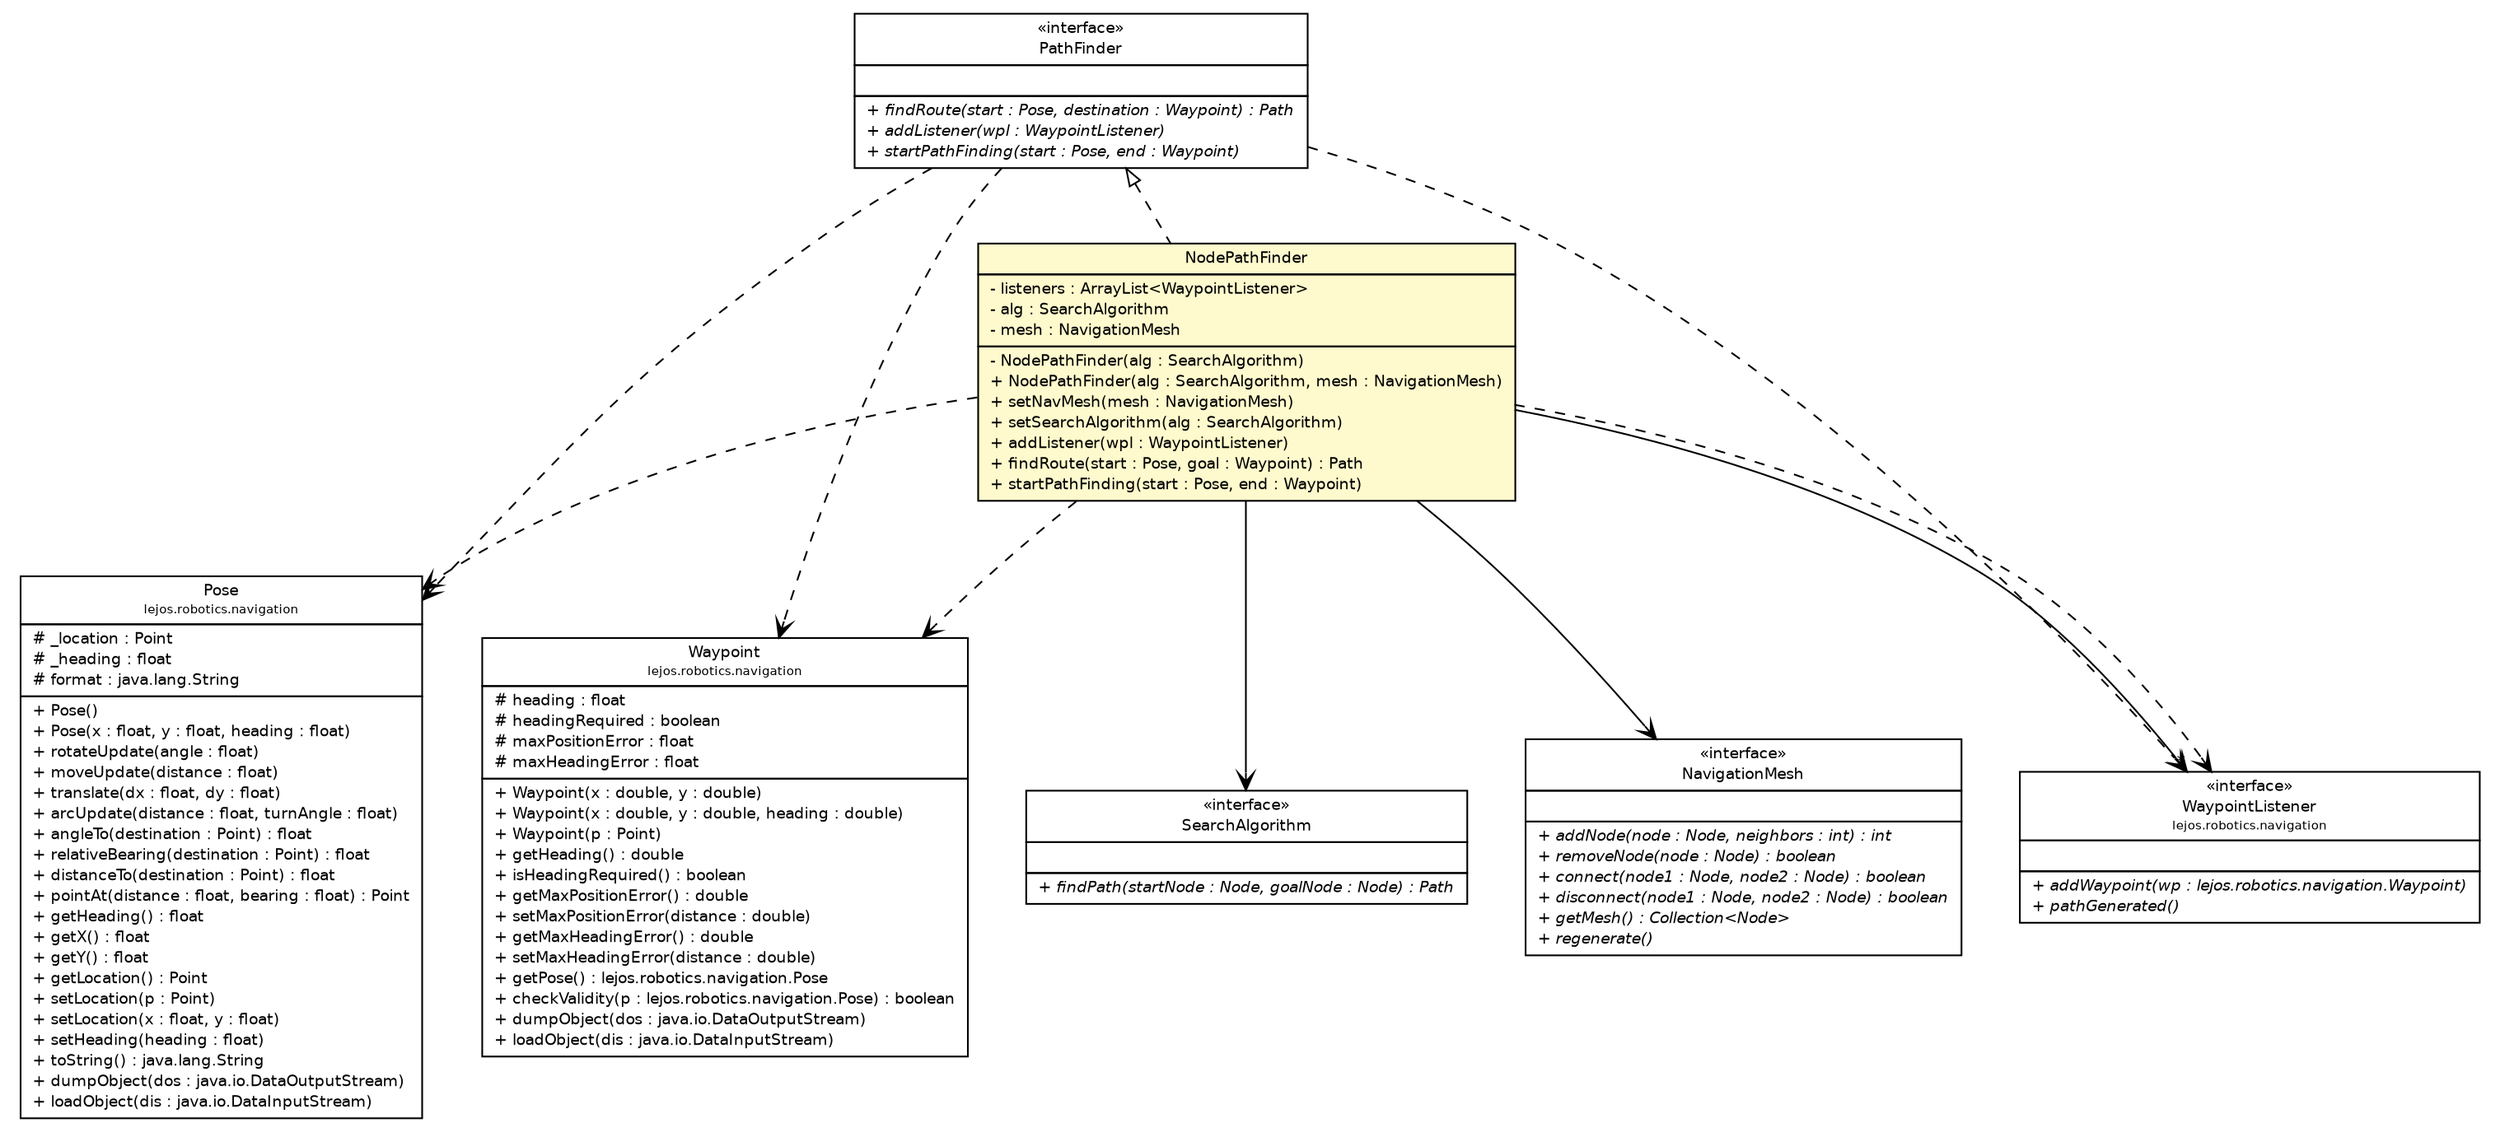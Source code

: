 #!/usr/local/bin/dot
#
# Class diagram 
# Generated by UMLGraph version R5_6-24-gf6e263 (http://www.umlgraph.org/)
#

digraph G {
	edge [fontname="Helvetica",fontsize=10,labelfontname="Helvetica",labelfontsize=10];
	node [fontname="Helvetica",fontsize=10,shape=plaintext];
	nodesep=0.25;
	ranksep=0.5;
	// lejos.robotics.navigation.Pose
	c2853 [label=<<table title="lejos.robotics.navigation.Pose" border="0" cellborder="1" cellspacing="0" cellpadding="2" port="p" href="../navigation/Pose.html">
		<tr><td><table border="0" cellspacing="0" cellpadding="1">
<tr><td align="center" balign="center"> Pose </td></tr>
<tr><td align="center" balign="center"><font point-size="7.0"> lejos.robotics.navigation </font></td></tr>
		</table></td></tr>
		<tr><td><table border="0" cellspacing="0" cellpadding="1">
<tr><td align="left" balign="left"> # _location : Point </td></tr>
<tr><td align="left" balign="left"> # _heading : float </td></tr>
<tr><td align="left" balign="left"> # format : java.lang.String </td></tr>
		</table></td></tr>
		<tr><td><table border="0" cellspacing="0" cellpadding="1">
<tr><td align="left" balign="left"> + Pose() </td></tr>
<tr><td align="left" balign="left"> + Pose(x : float, y : float, heading : float) </td></tr>
<tr><td align="left" balign="left"> + rotateUpdate(angle : float) </td></tr>
<tr><td align="left" balign="left"> + moveUpdate(distance : float) </td></tr>
<tr><td align="left" balign="left"> + translate(dx : float, dy : float) </td></tr>
<tr><td align="left" balign="left"> + arcUpdate(distance : float, turnAngle : float) </td></tr>
<tr><td align="left" balign="left"> + angleTo(destination : Point) : float </td></tr>
<tr><td align="left" balign="left"> + relativeBearing(destination : Point) : float </td></tr>
<tr><td align="left" balign="left"> + distanceTo(destination : Point) : float </td></tr>
<tr><td align="left" balign="left"> + pointAt(distance : float, bearing : float) : Point </td></tr>
<tr><td align="left" balign="left"> + getHeading() : float </td></tr>
<tr><td align="left" balign="left"> + getX() : float </td></tr>
<tr><td align="left" balign="left"> + getY() : float </td></tr>
<tr><td align="left" balign="left"> + getLocation() : Point </td></tr>
<tr><td align="left" balign="left"> + setLocation(p : Point) </td></tr>
<tr><td align="left" balign="left"> + setLocation(x : float, y : float) </td></tr>
<tr><td align="left" balign="left"> + setHeading(heading : float) </td></tr>
<tr><td align="left" balign="left"> + toString() : java.lang.String </td></tr>
<tr><td align="left" balign="left"> + dumpObject(dos : java.io.DataOutputStream) </td></tr>
<tr><td align="left" balign="left"> + loadObject(dis : java.io.DataInputStream) </td></tr>
		</table></td></tr>
		</table>>, URL="../navigation/Pose.html", fontname="Helvetica", fontcolor="black", fontsize=9.0];
	// lejos.robotics.navigation.Waypoint
	c2855 [label=<<table title="lejos.robotics.navigation.Waypoint" border="0" cellborder="1" cellspacing="0" cellpadding="2" port="p" href="../navigation/Waypoint.html">
		<tr><td><table border="0" cellspacing="0" cellpadding="1">
<tr><td align="center" balign="center"> Waypoint </td></tr>
<tr><td align="center" balign="center"><font point-size="7.0"> lejos.robotics.navigation </font></td></tr>
		</table></td></tr>
		<tr><td><table border="0" cellspacing="0" cellpadding="1">
<tr><td align="left" balign="left"> # heading : float </td></tr>
<tr><td align="left" balign="left"> # headingRequired : boolean </td></tr>
<tr><td align="left" balign="left"> # maxPositionError : float </td></tr>
<tr><td align="left" balign="left"> # maxHeadingError : float </td></tr>
		</table></td></tr>
		<tr><td><table border="0" cellspacing="0" cellpadding="1">
<tr><td align="left" balign="left"> + Waypoint(x : double, y : double) </td></tr>
<tr><td align="left" balign="left"> + Waypoint(x : double, y : double, heading : double) </td></tr>
<tr><td align="left" balign="left"> + Waypoint(p : Point) </td></tr>
<tr><td align="left" balign="left"> + getHeading() : double </td></tr>
<tr><td align="left" balign="left"> + isHeadingRequired() : boolean </td></tr>
<tr><td align="left" balign="left"> + getMaxPositionError() : double </td></tr>
<tr><td align="left" balign="left"> + setMaxPositionError(distance : double) </td></tr>
<tr><td align="left" balign="left"> + getMaxHeadingError() : double </td></tr>
<tr><td align="left" balign="left"> + setMaxHeadingError(distance : double) </td></tr>
<tr><td align="left" balign="left"> + getPose() : lejos.robotics.navigation.Pose </td></tr>
<tr><td align="left" balign="left"> + checkValidity(p : lejos.robotics.navigation.Pose) : boolean </td></tr>
<tr><td align="left" balign="left"> + dumpObject(dos : java.io.DataOutputStream) </td></tr>
<tr><td align="left" balign="left"> + loadObject(dis : java.io.DataInputStream) </td></tr>
		</table></td></tr>
		</table>>, URL="../navigation/Waypoint.html", fontname="Helvetica", fontcolor="black", fontsize=9.0];
	// lejos.robotics.navigation.WaypointListener
	c2856 [label=<<table title="lejos.robotics.navigation.WaypointListener" border="0" cellborder="1" cellspacing="0" cellpadding="2" port="p" href="../navigation/WaypointListener.html">
		<tr><td><table border="0" cellspacing="0" cellpadding="1">
<tr><td align="center" balign="center"> &#171;interface&#187; </td></tr>
<tr><td align="center" balign="center"> WaypointListener </td></tr>
<tr><td align="center" balign="center"><font point-size="7.0"> lejos.robotics.navigation </font></td></tr>
		</table></td></tr>
		<tr><td><table border="0" cellspacing="0" cellpadding="1">
<tr><td align="left" balign="left">  </td></tr>
		</table></td></tr>
		<tr><td><table border="0" cellspacing="0" cellpadding="1">
<tr><td align="left" balign="left"><font face="Helvetica-Oblique" point-size="9.0"> + addWaypoint(wp : lejos.robotics.navigation.Waypoint) </font></td></tr>
<tr><td align="left" balign="left"><font face="Helvetica-Oblique" point-size="9.0"> + pathGenerated() </font></td></tr>
		</table></td></tr>
		</table>>, URL="../navigation/WaypointListener.html", fontname="Helvetica", fontcolor="black", fontsize=9.0];
	// lejos.robotics.pathfinding.NavigationMesh
	c2872 [label=<<table title="lejos.robotics.pathfinding.NavigationMesh" border="0" cellborder="1" cellspacing="0" cellpadding="2" port="p" href="./NavigationMesh.html">
		<tr><td><table border="0" cellspacing="0" cellpadding="1">
<tr><td align="center" balign="center"> &#171;interface&#187; </td></tr>
<tr><td align="center" balign="center"> NavigationMesh </td></tr>
		</table></td></tr>
		<tr><td><table border="0" cellspacing="0" cellpadding="1">
<tr><td align="left" balign="left">  </td></tr>
		</table></td></tr>
		<tr><td><table border="0" cellspacing="0" cellpadding="1">
<tr><td align="left" balign="left"><font face="Helvetica-Oblique" point-size="9.0"> + addNode(node : Node, neighbors : int) : int </font></td></tr>
<tr><td align="left" balign="left"><font face="Helvetica-Oblique" point-size="9.0"> + removeNode(node : Node) : boolean </font></td></tr>
<tr><td align="left" balign="left"><font face="Helvetica-Oblique" point-size="9.0"> + connect(node1 : Node, node2 : Node) : boolean </font></td></tr>
<tr><td align="left" balign="left"><font face="Helvetica-Oblique" point-size="9.0"> + disconnect(node1 : Node, node2 : Node) : boolean </font></td></tr>
<tr><td align="left" balign="left"><font face="Helvetica-Oblique" point-size="9.0"> + getMesh() : Collection&lt;Node&gt; </font></td></tr>
<tr><td align="left" balign="left"><font face="Helvetica-Oblique" point-size="9.0"> + regenerate() </font></td></tr>
		</table></td></tr>
		</table>>, URL="./NavigationMesh.html", fontname="Helvetica", fontcolor="black", fontsize=9.0];
	// lejos.robotics.pathfinding.NodePathFinder
	c2874 [label=<<table title="lejos.robotics.pathfinding.NodePathFinder" border="0" cellborder="1" cellspacing="0" cellpadding="2" port="p" bgcolor="lemonChiffon" href="./NodePathFinder.html">
		<tr><td><table border="0" cellspacing="0" cellpadding="1">
<tr><td align="center" balign="center"> NodePathFinder </td></tr>
		</table></td></tr>
		<tr><td><table border="0" cellspacing="0" cellpadding="1">
<tr><td align="left" balign="left"> - listeners : ArrayList&lt;WaypointListener&gt; </td></tr>
<tr><td align="left" balign="left"> - alg : SearchAlgorithm </td></tr>
<tr><td align="left" balign="left"> - mesh : NavigationMesh </td></tr>
		</table></td></tr>
		<tr><td><table border="0" cellspacing="0" cellpadding="1">
<tr><td align="left" balign="left"> - NodePathFinder(alg : SearchAlgorithm) </td></tr>
<tr><td align="left" balign="left"> + NodePathFinder(alg : SearchAlgorithm, mesh : NavigationMesh) </td></tr>
<tr><td align="left" balign="left"> + setNavMesh(mesh : NavigationMesh) </td></tr>
<tr><td align="left" balign="left"> + setSearchAlgorithm(alg : SearchAlgorithm) </td></tr>
<tr><td align="left" balign="left"> + addListener(wpl : WaypointListener) </td></tr>
<tr><td align="left" balign="left"> + findRoute(start : Pose, goal : Waypoint) : Path </td></tr>
<tr><td align="left" balign="left"> + startPathFinding(start : Pose, end : Waypoint) </td></tr>
		</table></td></tr>
		</table>>, URL="./NodePathFinder.html", fontname="Helvetica", fontcolor="black", fontsize=9.0];
	// lejos.robotics.pathfinding.PathFinder
	c2876 [label=<<table title="lejos.robotics.pathfinding.PathFinder" border="0" cellborder="1" cellspacing="0" cellpadding="2" port="p" href="./PathFinder.html">
		<tr><td><table border="0" cellspacing="0" cellpadding="1">
<tr><td align="center" balign="center"> &#171;interface&#187; </td></tr>
<tr><td align="center" balign="center"> PathFinder </td></tr>
		</table></td></tr>
		<tr><td><table border="0" cellspacing="0" cellpadding="1">
<tr><td align="left" balign="left">  </td></tr>
		</table></td></tr>
		<tr><td><table border="0" cellspacing="0" cellpadding="1">
<tr><td align="left" balign="left"><font face="Helvetica-Oblique" point-size="9.0"> + findRoute(start : Pose, destination : Waypoint) : Path </font></td></tr>
<tr><td align="left" balign="left"><font face="Helvetica-Oblique" point-size="9.0"> + addListener(wpl : WaypointListener) </font></td></tr>
<tr><td align="left" balign="left"><font face="Helvetica-Oblique" point-size="9.0"> + startPathFinding(start : Pose, end : Waypoint) </font></td></tr>
		</table></td></tr>
		</table>>, URL="./PathFinder.html", fontname="Helvetica", fontcolor="black", fontsize=9.0];
	// lejos.robotics.pathfinding.SearchAlgorithm
	c2879 [label=<<table title="lejos.robotics.pathfinding.SearchAlgorithm" border="0" cellborder="1" cellspacing="0" cellpadding="2" port="p" href="./SearchAlgorithm.html">
		<tr><td><table border="0" cellspacing="0" cellpadding="1">
<tr><td align="center" balign="center"> &#171;interface&#187; </td></tr>
<tr><td align="center" balign="center"> SearchAlgorithm </td></tr>
		</table></td></tr>
		<tr><td><table border="0" cellspacing="0" cellpadding="1">
<tr><td align="left" balign="left">  </td></tr>
		</table></td></tr>
		<tr><td><table border="0" cellspacing="0" cellpadding="1">
<tr><td align="left" balign="left"><font face="Helvetica-Oblique" point-size="9.0"> + findPath(startNode : Node, goalNode : Node) : Path </font></td></tr>
		</table></td></tr>
		</table>>, URL="./SearchAlgorithm.html", fontname="Helvetica", fontcolor="black", fontsize=9.0];
	//lejos.robotics.pathfinding.NodePathFinder implements lejos.robotics.pathfinding.PathFinder
	c2876:p -> c2874:p [dir=back,arrowtail=empty,style=dashed];
	// lejos.robotics.pathfinding.NodePathFinder NAVASSOC lejos.robotics.navigation.WaypointListener
	c2874:p -> c2856:p [taillabel="", label="", headlabel="*", fontname="Helvetica", fontcolor="black", fontsize=10.0, color="black", arrowhead=open];
	// lejos.robotics.pathfinding.NodePathFinder NAVASSOC lejos.robotics.pathfinding.SearchAlgorithm
	c2874:p -> c2879:p [taillabel="", label="", headlabel="", fontname="Helvetica", fontcolor="black", fontsize=10.0, color="black", arrowhead=open];
	// lejos.robotics.pathfinding.NodePathFinder NAVASSOC lejos.robotics.pathfinding.NavigationMesh
	c2874:p -> c2872:p [taillabel="", label="", headlabel="", fontname="Helvetica", fontcolor="black", fontsize=10.0, color="black", arrowhead=open];
	// lejos.robotics.pathfinding.NodePathFinder DEPEND lejos.robotics.navigation.WaypointListener
	c2874:p -> c2856:p [taillabel="", label="", headlabel="", fontname="Helvetica", fontcolor="black", fontsize=10.0, color="black", arrowhead=open, style=dashed];
	// lejos.robotics.pathfinding.NodePathFinder DEPEND lejos.robotics.navigation.Pose
	c2874:p -> c2853:p [taillabel="", label="", headlabel="", fontname="Helvetica", fontcolor="black", fontsize=10.0, color="black", arrowhead=open, style=dashed];
	// lejos.robotics.pathfinding.NodePathFinder DEPEND lejos.robotics.navigation.Waypoint
	c2874:p -> c2855:p [taillabel="", label="", headlabel="", fontname="Helvetica", fontcolor="black", fontsize=10.0, color="black", arrowhead=open, style=dashed];
	// lejos.robotics.pathfinding.PathFinder DEPEND lejos.robotics.navigation.WaypointListener
	c2876:p -> c2856:p [taillabel="", label="", headlabel="", fontname="Helvetica", fontcolor="black", fontsize=10.0, color="black", arrowhead=open, style=dashed];
	// lejos.robotics.pathfinding.PathFinder DEPEND lejos.robotics.navigation.Pose
	c2876:p -> c2853:p [taillabel="", label="", headlabel="", fontname="Helvetica", fontcolor="black", fontsize=10.0, color="black", arrowhead=open, style=dashed];
	// lejos.robotics.pathfinding.PathFinder DEPEND lejos.robotics.navigation.Waypoint
	c2876:p -> c2855:p [taillabel="", label="", headlabel="", fontname="Helvetica", fontcolor="black", fontsize=10.0, color="black", arrowhead=open, style=dashed];
}

